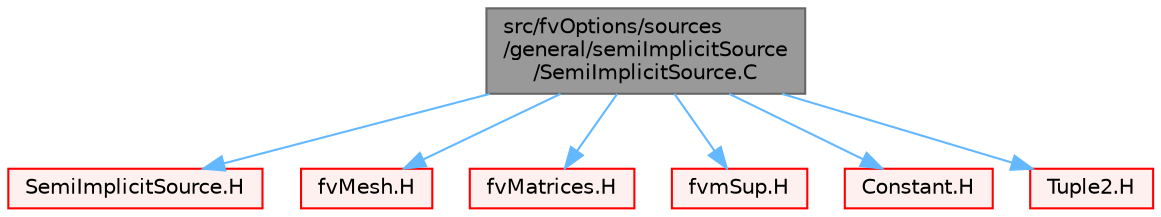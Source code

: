 digraph "src/fvOptions/sources/general/semiImplicitSource/SemiImplicitSource.C"
{
 // LATEX_PDF_SIZE
  bgcolor="transparent";
  edge [fontname=Helvetica,fontsize=10,labelfontname=Helvetica,labelfontsize=10];
  node [fontname=Helvetica,fontsize=10,shape=box,height=0.2,width=0.4];
  Node1 [id="Node000001",label="src/fvOptions/sources\l/general/semiImplicitSource\l/SemiImplicitSource.C",height=0.2,width=0.4,color="gray40", fillcolor="grey60", style="filled", fontcolor="black",tooltip=" "];
  Node1 -> Node2 [id="edge1_Node000001_Node000002",color="steelblue1",style="solid",tooltip=" "];
  Node2 [id="Node000002",label="SemiImplicitSource.H",height=0.2,width=0.4,color="red", fillcolor="#FFF0F0", style="filled",URL="$SemiImplicitSource_8H.html",tooltip=" "];
  Node1 -> Node166 [id="edge2_Node000001_Node000166",color="steelblue1",style="solid",tooltip=" "];
  Node166 [id="Node000166",label="fvMesh.H",height=0.2,width=0.4,color="red", fillcolor="#FFF0F0", style="filled",URL="$fvMesh_8H.html",tooltip=" "];
  Node1 -> Node450 [id="edge3_Node000001_Node000450",color="steelblue1",style="solid",tooltip=" "];
  Node450 [id="Node000450",label="fvMatrices.H",height=0.2,width=0.4,color="red", fillcolor="#FFF0F0", style="filled",URL="$fvMatrices_8H.html",tooltip="A special matrix type and solver, designed for finite volume solutions of scalar equations."];
  Node1 -> Node457 [id="edge4_Node000001_Node000457",color="steelblue1",style="solid",tooltip=" "];
  Node457 [id="Node000457",label="fvmSup.H",height=0.2,width=0.4,color="red", fillcolor="#FFF0F0", style="filled",URL="$fvmSup_8H.html",tooltip="Calculate the finiteVolume matrix for implicit and explicit sources."];
  Node1 -> Node460 [id="edge5_Node000001_Node000460",color="steelblue1",style="solid",tooltip=" "];
  Node460 [id="Node000460",label="Constant.H",height=0.2,width=0.4,color="red", fillcolor="#FFF0F0", style="filled",URL="$Constant_8H.html",tooltip=" "];
  Node1 -> Node209 [id="edge6_Node000001_Node000209",color="steelblue1",style="solid",tooltip=" "];
  Node209 [id="Node000209",label="Tuple2.H",height=0.2,width=0.4,color="red", fillcolor="#FFF0F0", style="filled",URL="$Tuple2_8H.html",tooltip=" "];
}
